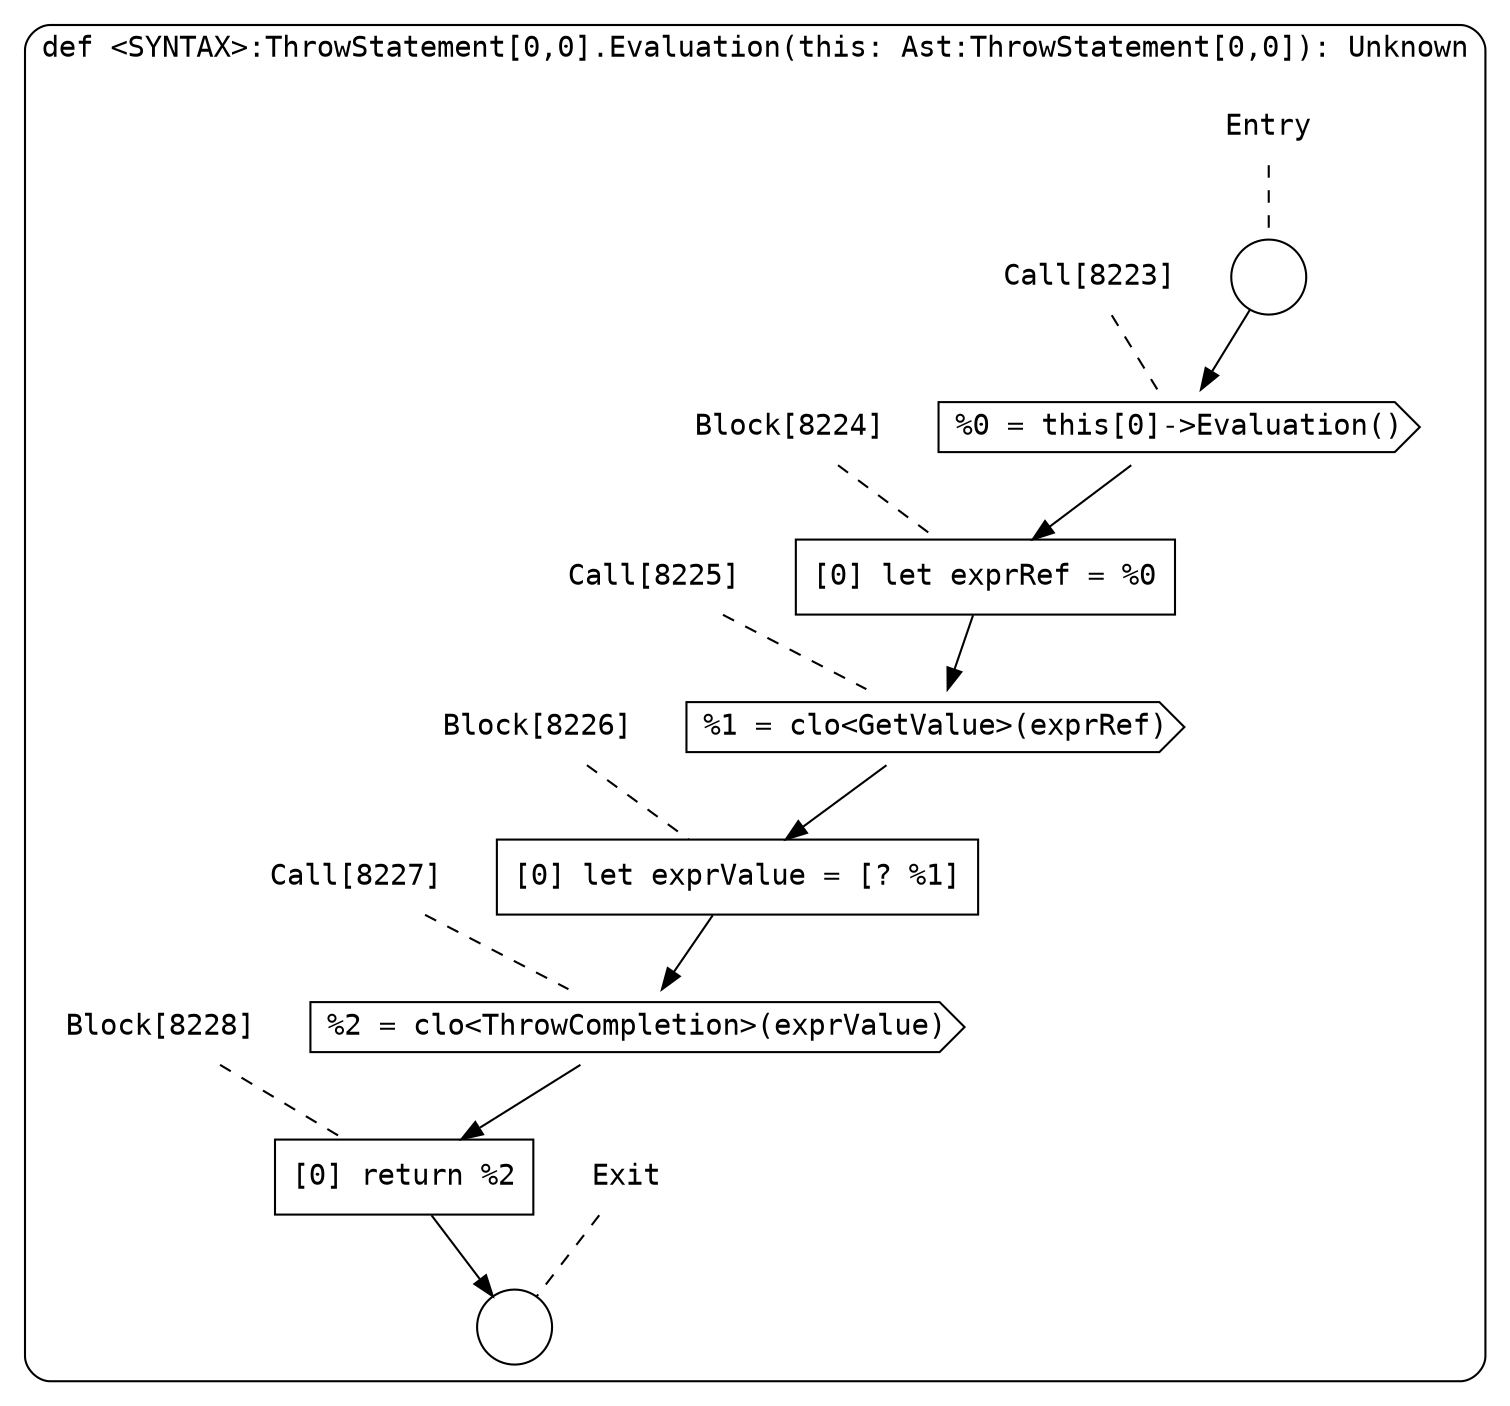 digraph {
  graph [fontname = "Consolas"]
  node [fontname = "Consolas"]
  edge [fontname = "Consolas"]
  subgraph cluster1503 {
    label = "def <SYNTAX>:ThrowStatement[0,0].Evaluation(this: Ast:ThrowStatement[0,0]): Unknown"
    style = rounded
    cluster1503_entry_name [shape=none, label=<<font color="black">Entry</font>>]
    cluster1503_entry_name -> cluster1503_entry [arrowhead=none, color="black", style=dashed]
    cluster1503_entry [shape=circle label=" " color="black" fillcolor="white" style=filled]
    cluster1503_entry -> node8223 [color="black"]
    cluster1503_exit_name [shape=none, label=<<font color="black">Exit</font>>]
    cluster1503_exit_name -> cluster1503_exit [arrowhead=none, color="black", style=dashed]
    cluster1503_exit [shape=circle label=" " color="black" fillcolor="white" style=filled]
    node8223_name [shape=none, label=<<font color="black">Call[8223]</font>>]
    node8223_name -> node8223 [arrowhead=none, color="black", style=dashed]
    node8223 [shape=cds, label=<<font color="black">%0 = this[0]-&gt;Evaluation()</font>> color="black" fillcolor="white", style=filled]
    node8223 -> node8224 [color="black"]
    node8224_name [shape=none, label=<<font color="black">Block[8224]</font>>]
    node8224_name -> node8224 [arrowhead=none, color="black", style=dashed]
    node8224 [shape=box, label=<<font color="black">[0] let exprRef = %0<BR ALIGN="LEFT"/></font>> color="black" fillcolor="white", style=filled]
    node8224 -> node8225 [color="black"]
    node8225_name [shape=none, label=<<font color="black">Call[8225]</font>>]
    node8225_name -> node8225 [arrowhead=none, color="black", style=dashed]
    node8225 [shape=cds, label=<<font color="black">%1 = clo&lt;GetValue&gt;(exprRef)</font>> color="black" fillcolor="white", style=filled]
    node8225 -> node8226 [color="black"]
    node8226_name [shape=none, label=<<font color="black">Block[8226]</font>>]
    node8226_name -> node8226 [arrowhead=none, color="black", style=dashed]
    node8226 [shape=box, label=<<font color="black">[0] let exprValue = [? %1]<BR ALIGN="LEFT"/></font>> color="black" fillcolor="white", style=filled]
    node8226 -> node8227 [color="black"]
    node8227_name [shape=none, label=<<font color="black">Call[8227]</font>>]
    node8227_name -> node8227 [arrowhead=none, color="black", style=dashed]
    node8227 [shape=cds, label=<<font color="black">%2 = clo&lt;ThrowCompletion&gt;(exprValue)</font>> color="black" fillcolor="white", style=filled]
    node8227 -> node8228 [color="black"]
    node8228_name [shape=none, label=<<font color="black">Block[8228]</font>>]
    node8228_name -> node8228 [arrowhead=none, color="black", style=dashed]
    node8228 [shape=box, label=<<font color="black">[0] return %2<BR ALIGN="LEFT"/></font>> color="black" fillcolor="white", style=filled]
    node8228 -> cluster1503_exit [color="black"]
  }
}